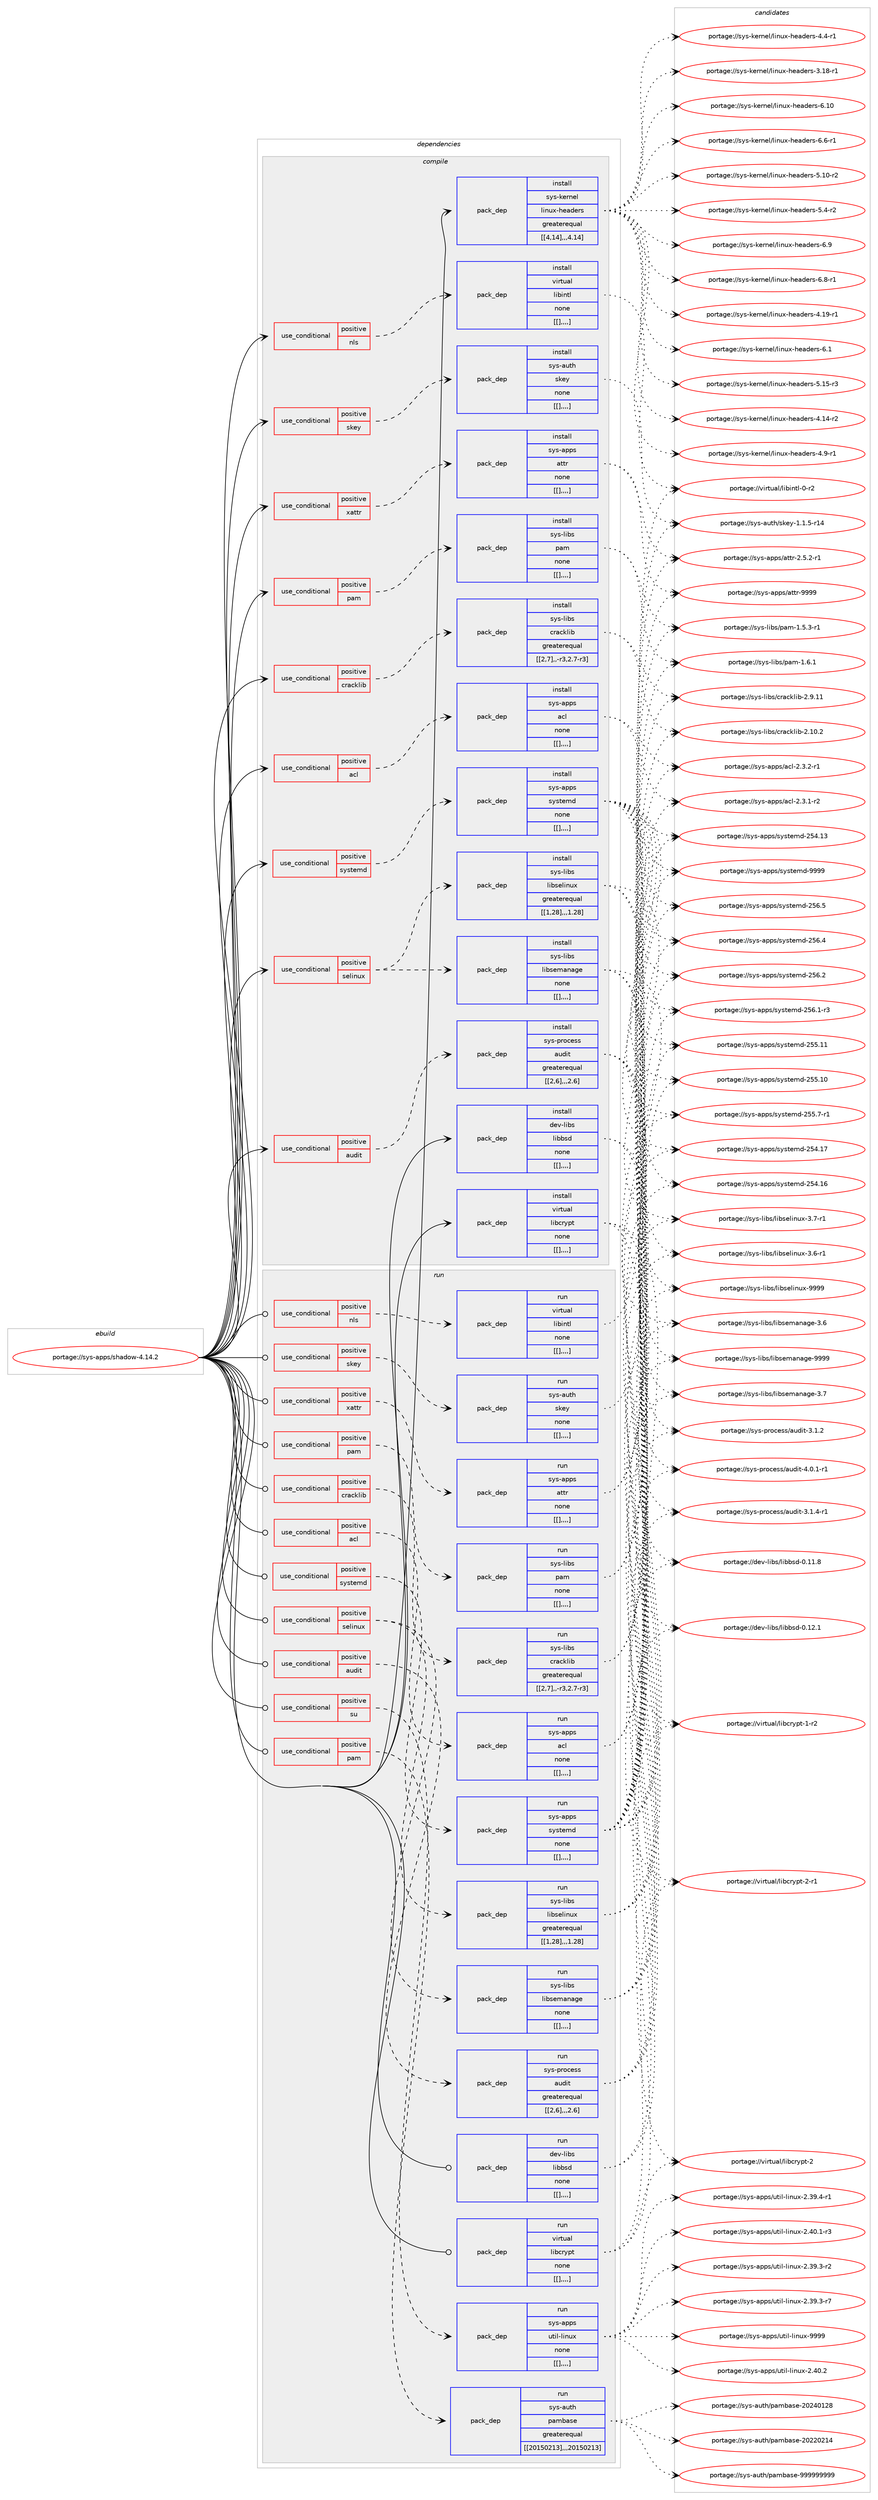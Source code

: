digraph prolog {

# *************
# Graph options
# *************

newrank=true;
concentrate=true;
compound=true;
graph [rankdir=LR,fontname=Helvetica,fontsize=10,ranksep=1.5];#, ranksep=2.5, nodesep=0.2];
edge  [arrowhead=vee];
node  [fontname=Helvetica,fontsize=10];

# **********
# The ebuild
# **********

subgraph cluster_leftcol {
color=gray;
label=<<i>ebuild</i>>;
id [label="portage://sys-apps/shadow-4.14.2", color=red, width=4, href="../sys-apps/shadow-4.14.2.svg"];
}

# ****************
# The dependencies
# ****************

subgraph cluster_midcol {
color=gray;
label=<<i>dependencies</i>>;
subgraph cluster_compile {
fillcolor="#eeeeee";
style=filled;
label=<<i>compile</i>>;
subgraph cond115936 {
dependency439377 [label=<<TABLE BORDER="0" CELLBORDER="1" CELLSPACING="0" CELLPADDING="4"><TR><TD ROWSPAN="3" CELLPADDING="10">use_conditional</TD></TR><TR><TD>positive</TD></TR><TR><TD>acl</TD></TR></TABLE>>, shape=none, color=red];
subgraph pack320384 {
dependency439378 [label=<<TABLE BORDER="0" CELLBORDER="1" CELLSPACING="0" CELLPADDING="4" WIDTH="220"><TR><TD ROWSPAN="6" CELLPADDING="30">pack_dep</TD></TR><TR><TD WIDTH="110">install</TD></TR><TR><TD>sys-apps</TD></TR><TR><TD>acl</TD></TR><TR><TD>none</TD></TR><TR><TD>[[],,,,]</TD></TR></TABLE>>, shape=none, color=blue];
}
dependency439377:e -> dependency439378:w [weight=20,style="dashed",arrowhead="vee"];
}
id:e -> dependency439377:w [weight=20,style="solid",arrowhead="vee"];
subgraph cond115937 {
dependency439379 [label=<<TABLE BORDER="0" CELLBORDER="1" CELLSPACING="0" CELLPADDING="4"><TR><TD ROWSPAN="3" CELLPADDING="10">use_conditional</TD></TR><TR><TD>positive</TD></TR><TR><TD>audit</TD></TR></TABLE>>, shape=none, color=red];
subgraph pack320385 {
dependency439380 [label=<<TABLE BORDER="0" CELLBORDER="1" CELLSPACING="0" CELLPADDING="4" WIDTH="220"><TR><TD ROWSPAN="6" CELLPADDING="30">pack_dep</TD></TR><TR><TD WIDTH="110">install</TD></TR><TR><TD>sys-process</TD></TR><TR><TD>audit</TD></TR><TR><TD>greaterequal</TD></TR><TR><TD>[[2,6],,,2.6]</TD></TR></TABLE>>, shape=none, color=blue];
}
dependency439379:e -> dependency439380:w [weight=20,style="dashed",arrowhead="vee"];
}
id:e -> dependency439379:w [weight=20,style="solid",arrowhead="vee"];
subgraph cond115938 {
dependency439381 [label=<<TABLE BORDER="0" CELLBORDER="1" CELLSPACING="0" CELLPADDING="4"><TR><TD ROWSPAN="3" CELLPADDING="10">use_conditional</TD></TR><TR><TD>positive</TD></TR><TR><TD>cracklib</TD></TR></TABLE>>, shape=none, color=red];
subgraph pack320386 {
dependency439382 [label=<<TABLE BORDER="0" CELLBORDER="1" CELLSPACING="0" CELLPADDING="4" WIDTH="220"><TR><TD ROWSPAN="6" CELLPADDING="30">pack_dep</TD></TR><TR><TD WIDTH="110">install</TD></TR><TR><TD>sys-libs</TD></TR><TR><TD>cracklib</TD></TR><TR><TD>greaterequal</TD></TR><TR><TD>[[2,7],,-r3,2.7-r3]</TD></TR></TABLE>>, shape=none, color=blue];
}
dependency439381:e -> dependency439382:w [weight=20,style="dashed",arrowhead="vee"];
}
id:e -> dependency439381:w [weight=20,style="solid",arrowhead="vee"];
subgraph cond115939 {
dependency439383 [label=<<TABLE BORDER="0" CELLBORDER="1" CELLSPACING="0" CELLPADDING="4"><TR><TD ROWSPAN="3" CELLPADDING="10">use_conditional</TD></TR><TR><TD>positive</TD></TR><TR><TD>nls</TD></TR></TABLE>>, shape=none, color=red];
subgraph pack320387 {
dependency439384 [label=<<TABLE BORDER="0" CELLBORDER="1" CELLSPACING="0" CELLPADDING="4" WIDTH="220"><TR><TD ROWSPAN="6" CELLPADDING="30">pack_dep</TD></TR><TR><TD WIDTH="110">install</TD></TR><TR><TD>virtual</TD></TR><TR><TD>libintl</TD></TR><TR><TD>none</TD></TR><TR><TD>[[],,,,]</TD></TR></TABLE>>, shape=none, color=blue];
}
dependency439383:e -> dependency439384:w [weight=20,style="dashed",arrowhead="vee"];
}
id:e -> dependency439383:w [weight=20,style="solid",arrowhead="vee"];
subgraph cond115940 {
dependency439385 [label=<<TABLE BORDER="0" CELLBORDER="1" CELLSPACING="0" CELLPADDING="4"><TR><TD ROWSPAN="3" CELLPADDING="10">use_conditional</TD></TR><TR><TD>positive</TD></TR><TR><TD>pam</TD></TR></TABLE>>, shape=none, color=red];
subgraph pack320388 {
dependency439386 [label=<<TABLE BORDER="0" CELLBORDER="1" CELLSPACING="0" CELLPADDING="4" WIDTH="220"><TR><TD ROWSPAN="6" CELLPADDING="30">pack_dep</TD></TR><TR><TD WIDTH="110">install</TD></TR><TR><TD>sys-libs</TD></TR><TR><TD>pam</TD></TR><TR><TD>none</TD></TR><TR><TD>[[],,,,]</TD></TR></TABLE>>, shape=none, color=blue];
}
dependency439385:e -> dependency439386:w [weight=20,style="dashed",arrowhead="vee"];
}
id:e -> dependency439385:w [weight=20,style="solid",arrowhead="vee"];
subgraph cond115941 {
dependency439387 [label=<<TABLE BORDER="0" CELLBORDER="1" CELLSPACING="0" CELLPADDING="4"><TR><TD ROWSPAN="3" CELLPADDING="10">use_conditional</TD></TR><TR><TD>positive</TD></TR><TR><TD>selinux</TD></TR></TABLE>>, shape=none, color=red];
subgraph pack320389 {
dependency439388 [label=<<TABLE BORDER="0" CELLBORDER="1" CELLSPACING="0" CELLPADDING="4" WIDTH="220"><TR><TD ROWSPAN="6" CELLPADDING="30">pack_dep</TD></TR><TR><TD WIDTH="110">install</TD></TR><TR><TD>sys-libs</TD></TR><TR><TD>libselinux</TD></TR><TR><TD>greaterequal</TD></TR><TR><TD>[[1,28],,,1.28]</TD></TR></TABLE>>, shape=none, color=blue];
}
dependency439387:e -> dependency439388:w [weight=20,style="dashed",arrowhead="vee"];
subgraph pack320390 {
dependency439389 [label=<<TABLE BORDER="0" CELLBORDER="1" CELLSPACING="0" CELLPADDING="4" WIDTH="220"><TR><TD ROWSPAN="6" CELLPADDING="30">pack_dep</TD></TR><TR><TD WIDTH="110">install</TD></TR><TR><TD>sys-libs</TD></TR><TR><TD>libsemanage</TD></TR><TR><TD>none</TD></TR><TR><TD>[[],,,,]</TD></TR></TABLE>>, shape=none, color=blue];
}
dependency439387:e -> dependency439389:w [weight=20,style="dashed",arrowhead="vee"];
}
id:e -> dependency439387:w [weight=20,style="solid",arrowhead="vee"];
subgraph cond115942 {
dependency439390 [label=<<TABLE BORDER="0" CELLBORDER="1" CELLSPACING="0" CELLPADDING="4"><TR><TD ROWSPAN="3" CELLPADDING="10">use_conditional</TD></TR><TR><TD>positive</TD></TR><TR><TD>skey</TD></TR></TABLE>>, shape=none, color=red];
subgraph pack320391 {
dependency439391 [label=<<TABLE BORDER="0" CELLBORDER="1" CELLSPACING="0" CELLPADDING="4" WIDTH="220"><TR><TD ROWSPAN="6" CELLPADDING="30">pack_dep</TD></TR><TR><TD WIDTH="110">install</TD></TR><TR><TD>sys-auth</TD></TR><TR><TD>skey</TD></TR><TR><TD>none</TD></TR><TR><TD>[[],,,,]</TD></TR></TABLE>>, shape=none, color=blue];
}
dependency439390:e -> dependency439391:w [weight=20,style="dashed",arrowhead="vee"];
}
id:e -> dependency439390:w [weight=20,style="solid",arrowhead="vee"];
subgraph cond115943 {
dependency439392 [label=<<TABLE BORDER="0" CELLBORDER="1" CELLSPACING="0" CELLPADDING="4"><TR><TD ROWSPAN="3" CELLPADDING="10">use_conditional</TD></TR><TR><TD>positive</TD></TR><TR><TD>systemd</TD></TR></TABLE>>, shape=none, color=red];
subgraph pack320392 {
dependency439393 [label=<<TABLE BORDER="0" CELLBORDER="1" CELLSPACING="0" CELLPADDING="4" WIDTH="220"><TR><TD ROWSPAN="6" CELLPADDING="30">pack_dep</TD></TR><TR><TD WIDTH="110">install</TD></TR><TR><TD>sys-apps</TD></TR><TR><TD>systemd</TD></TR><TR><TD>none</TD></TR><TR><TD>[[],,,,]</TD></TR></TABLE>>, shape=none, color=blue];
}
dependency439392:e -> dependency439393:w [weight=20,style="dashed",arrowhead="vee"];
}
id:e -> dependency439392:w [weight=20,style="solid",arrowhead="vee"];
subgraph cond115944 {
dependency439394 [label=<<TABLE BORDER="0" CELLBORDER="1" CELLSPACING="0" CELLPADDING="4"><TR><TD ROWSPAN="3" CELLPADDING="10">use_conditional</TD></TR><TR><TD>positive</TD></TR><TR><TD>xattr</TD></TR></TABLE>>, shape=none, color=red];
subgraph pack320393 {
dependency439395 [label=<<TABLE BORDER="0" CELLBORDER="1" CELLSPACING="0" CELLPADDING="4" WIDTH="220"><TR><TD ROWSPAN="6" CELLPADDING="30">pack_dep</TD></TR><TR><TD WIDTH="110">install</TD></TR><TR><TD>sys-apps</TD></TR><TR><TD>attr</TD></TR><TR><TD>none</TD></TR><TR><TD>[[],,,,]</TD></TR></TABLE>>, shape=none, color=blue];
}
dependency439394:e -> dependency439395:w [weight=20,style="dashed",arrowhead="vee"];
}
id:e -> dependency439394:w [weight=20,style="solid",arrowhead="vee"];
subgraph pack320394 {
dependency439396 [label=<<TABLE BORDER="0" CELLBORDER="1" CELLSPACING="0" CELLPADDING="4" WIDTH="220"><TR><TD ROWSPAN="6" CELLPADDING="30">pack_dep</TD></TR><TR><TD WIDTH="110">install</TD></TR><TR><TD>dev-libs</TD></TR><TR><TD>libbsd</TD></TR><TR><TD>none</TD></TR><TR><TD>[[],,,,]</TD></TR></TABLE>>, shape=none, color=blue];
}
id:e -> dependency439396:w [weight=20,style="solid",arrowhead="vee"];
subgraph pack320395 {
dependency439397 [label=<<TABLE BORDER="0" CELLBORDER="1" CELLSPACING="0" CELLPADDING="4" WIDTH="220"><TR><TD ROWSPAN="6" CELLPADDING="30">pack_dep</TD></TR><TR><TD WIDTH="110">install</TD></TR><TR><TD>sys-kernel</TD></TR><TR><TD>linux-headers</TD></TR><TR><TD>greaterequal</TD></TR><TR><TD>[[4,14],,,4.14]</TD></TR></TABLE>>, shape=none, color=blue];
}
id:e -> dependency439397:w [weight=20,style="solid",arrowhead="vee"];
subgraph pack320396 {
dependency439398 [label=<<TABLE BORDER="0" CELLBORDER="1" CELLSPACING="0" CELLPADDING="4" WIDTH="220"><TR><TD ROWSPAN="6" CELLPADDING="30">pack_dep</TD></TR><TR><TD WIDTH="110">install</TD></TR><TR><TD>virtual</TD></TR><TR><TD>libcrypt</TD></TR><TR><TD>none</TD></TR><TR><TD>[[],,,,]</TD></TR></TABLE>>, shape=none, color=blue];
}
id:e -> dependency439398:w [weight=20,style="solid",arrowhead="vee"];
}
subgraph cluster_compileandrun {
fillcolor="#eeeeee";
style=filled;
label=<<i>compile and run</i>>;
}
subgraph cluster_run {
fillcolor="#eeeeee";
style=filled;
label=<<i>run</i>>;
subgraph cond115945 {
dependency439399 [label=<<TABLE BORDER="0" CELLBORDER="1" CELLSPACING="0" CELLPADDING="4"><TR><TD ROWSPAN="3" CELLPADDING="10">use_conditional</TD></TR><TR><TD>positive</TD></TR><TR><TD>acl</TD></TR></TABLE>>, shape=none, color=red];
subgraph pack320397 {
dependency439400 [label=<<TABLE BORDER="0" CELLBORDER="1" CELLSPACING="0" CELLPADDING="4" WIDTH="220"><TR><TD ROWSPAN="6" CELLPADDING="30">pack_dep</TD></TR><TR><TD WIDTH="110">run</TD></TR><TR><TD>sys-apps</TD></TR><TR><TD>acl</TD></TR><TR><TD>none</TD></TR><TR><TD>[[],,,,]</TD></TR></TABLE>>, shape=none, color=blue];
}
dependency439399:e -> dependency439400:w [weight=20,style="dashed",arrowhead="vee"];
}
id:e -> dependency439399:w [weight=20,style="solid",arrowhead="odot"];
subgraph cond115946 {
dependency439401 [label=<<TABLE BORDER="0" CELLBORDER="1" CELLSPACING="0" CELLPADDING="4"><TR><TD ROWSPAN="3" CELLPADDING="10">use_conditional</TD></TR><TR><TD>positive</TD></TR><TR><TD>audit</TD></TR></TABLE>>, shape=none, color=red];
subgraph pack320398 {
dependency439402 [label=<<TABLE BORDER="0" CELLBORDER="1" CELLSPACING="0" CELLPADDING="4" WIDTH="220"><TR><TD ROWSPAN="6" CELLPADDING="30">pack_dep</TD></TR><TR><TD WIDTH="110">run</TD></TR><TR><TD>sys-process</TD></TR><TR><TD>audit</TD></TR><TR><TD>greaterequal</TD></TR><TR><TD>[[2,6],,,2.6]</TD></TR></TABLE>>, shape=none, color=blue];
}
dependency439401:e -> dependency439402:w [weight=20,style="dashed",arrowhead="vee"];
}
id:e -> dependency439401:w [weight=20,style="solid",arrowhead="odot"];
subgraph cond115947 {
dependency439403 [label=<<TABLE BORDER="0" CELLBORDER="1" CELLSPACING="0" CELLPADDING="4"><TR><TD ROWSPAN="3" CELLPADDING="10">use_conditional</TD></TR><TR><TD>positive</TD></TR><TR><TD>cracklib</TD></TR></TABLE>>, shape=none, color=red];
subgraph pack320399 {
dependency439404 [label=<<TABLE BORDER="0" CELLBORDER="1" CELLSPACING="0" CELLPADDING="4" WIDTH="220"><TR><TD ROWSPAN="6" CELLPADDING="30">pack_dep</TD></TR><TR><TD WIDTH="110">run</TD></TR><TR><TD>sys-libs</TD></TR><TR><TD>cracklib</TD></TR><TR><TD>greaterequal</TD></TR><TR><TD>[[2,7],,-r3,2.7-r3]</TD></TR></TABLE>>, shape=none, color=blue];
}
dependency439403:e -> dependency439404:w [weight=20,style="dashed",arrowhead="vee"];
}
id:e -> dependency439403:w [weight=20,style="solid",arrowhead="odot"];
subgraph cond115948 {
dependency439405 [label=<<TABLE BORDER="0" CELLBORDER="1" CELLSPACING="0" CELLPADDING="4"><TR><TD ROWSPAN="3" CELLPADDING="10">use_conditional</TD></TR><TR><TD>positive</TD></TR><TR><TD>nls</TD></TR></TABLE>>, shape=none, color=red];
subgraph pack320400 {
dependency439406 [label=<<TABLE BORDER="0" CELLBORDER="1" CELLSPACING="0" CELLPADDING="4" WIDTH="220"><TR><TD ROWSPAN="6" CELLPADDING="30">pack_dep</TD></TR><TR><TD WIDTH="110">run</TD></TR><TR><TD>virtual</TD></TR><TR><TD>libintl</TD></TR><TR><TD>none</TD></TR><TR><TD>[[],,,,]</TD></TR></TABLE>>, shape=none, color=blue];
}
dependency439405:e -> dependency439406:w [weight=20,style="dashed",arrowhead="vee"];
}
id:e -> dependency439405:w [weight=20,style="solid",arrowhead="odot"];
subgraph cond115949 {
dependency439407 [label=<<TABLE BORDER="0" CELLBORDER="1" CELLSPACING="0" CELLPADDING="4"><TR><TD ROWSPAN="3" CELLPADDING="10">use_conditional</TD></TR><TR><TD>positive</TD></TR><TR><TD>pam</TD></TR></TABLE>>, shape=none, color=red];
subgraph pack320401 {
dependency439408 [label=<<TABLE BORDER="0" CELLBORDER="1" CELLSPACING="0" CELLPADDING="4" WIDTH="220"><TR><TD ROWSPAN="6" CELLPADDING="30">pack_dep</TD></TR><TR><TD WIDTH="110">run</TD></TR><TR><TD>sys-auth</TD></TR><TR><TD>pambase</TD></TR><TR><TD>greaterequal</TD></TR><TR><TD>[[20150213],,,20150213]</TD></TR></TABLE>>, shape=none, color=blue];
}
dependency439407:e -> dependency439408:w [weight=20,style="dashed",arrowhead="vee"];
}
id:e -> dependency439407:w [weight=20,style="solid",arrowhead="odot"];
subgraph cond115950 {
dependency439409 [label=<<TABLE BORDER="0" CELLBORDER="1" CELLSPACING="0" CELLPADDING="4"><TR><TD ROWSPAN="3" CELLPADDING="10">use_conditional</TD></TR><TR><TD>positive</TD></TR><TR><TD>pam</TD></TR></TABLE>>, shape=none, color=red];
subgraph pack320402 {
dependency439410 [label=<<TABLE BORDER="0" CELLBORDER="1" CELLSPACING="0" CELLPADDING="4" WIDTH="220"><TR><TD ROWSPAN="6" CELLPADDING="30">pack_dep</TD></TR><TR><TD WIDTH="110">run</TD></TR><TR><TD>sys-libs</TD></TR><TR><TD>pam</TD></TR><TR><TD>none</TD></TR><TR><TD>[[],,,,]</TD></TR></TABLE>>, shape=none, color=blue];
}
dependency439409:e -> dependency439410:w [weight=20,style="dashed",arrowhead="vee"];
}
id:e -> dependency439409:w [weight=20,style="solid",arrowhead="odot"];
subgraph cond115951 {
dependency439411 [label=<<TABLE BORDER="0" CELLBORDER="1" CELLSPACING="0" CELLPADDING="4"><TR><TD ROWSPAN="3" CELLPADDING="10">use_conditional</TD></TR><TR><TD>positive</TD></TR><TR><TD>selinux</TD></TR></TABLE>>, shape=none, color=red];
subgraph pack320403 {
dependency439412 [label=<<TABLE BORDER="0" CELLBORDER="1" CELLSPACING="0" CELLPADDING="4" WIDTH="220"><TR><TD ROWSPAN="6" CELLPADDING="30">pack_dep</TD></TR><TR><TD WIDTH="110">run</TD></TR><TR><TD>sys-libs</TD></TR><TR><TD>libselinux</TD></TR><TR><TD>greaterequal</TD></TR><TR><TD>[[1,28],,,1.28]</TD></TR></TABLE>>, shape=none, color=blue];
}
dependency439411:e -> dependency439412:w [weight=20,style="dashed",arrowhead="vee"];
subgraph pack320404 {
dependency439413 [label=<<TABLE BORDER="0" CELLBORDER="1" CELLSPACING="0" CELLPADDING="4" WIDTH="220"><TR><TD ROWSPAN="6" CELLPADDING="30">pack_dep</TD></TR><TR><TD WIDTH="110">run</TD></TR><TR><TD>sys-libs</TD></TR><TR><TD>libsemanage</TD></TR><TR><TD>none</TD></TR><TR><TD>[[],,,,]</TD></TR></TABLE>>, shape=none, color=blue];
}
dependency439411:e -> dependency439413:w [weight=20,style="dashed",arrowhead="vee"];
}
id:e -> dependency439411:w [weight=20,style="solid",arrowhead="odot"];
subgraph cond115952 {
dependency439414 [label=<<TABLE BORDER="0" CELLBORDER="1" CELLSPACING="0" CELLPADDING="4"><TR><TD ROWSPAN="3" CELLPADDING="10">use_conditional</TD></TR><TR><TD>positive</TD></TR><TR><TD>skey</TD></TR></TABLE>>, shape=none, color=red];
subgraph pack320405 {
dependency439415 [label=<<TABLE BORDER="0" CELLBORDER="1" CELLSPACING="0" CELLPADDING="4" WIDTH="220"><TR><TD ROWSPAN="6" CELLPADDING="30">pack_dep</TD></TR><TR><TD WIDTH="110">run</TD></TR><TR><TD>sys-auth</TD></TR><TR><TD>skey</TD></TR><TR><TD>none</TD></TR><TR><TD>[[],,,,]</TD></TR></TABLE>>, shape=none, color=blue];
}
dependency439414:e -> dependency439415:w [weight=20,style="dashed",arrowhead="vee"];
}
id:e -> dependency439414:w [weight=20,style="solid",arrowhead="odot"];
subgraph cond115953 {
dependency439416 [label=<<TABLE BORDER="0" CELLBORDER="1" CELLSPACING="0" CELLPADDING="4"><TR><TD ROWSPAN="3" CELLPADDING="10">use_conditional</TD></TR><TR><TD>positive</TD></TR><TR><TD>su</TD></TR></TABLE>>, shape=none, color=red];
subgraph pack320406 {
dependency439417 [label=<<TABLE BORDER="0" CELLBORDER="1" CELLSPACING="0" CELLPADDING="4" WIDTH="220"><TR><TD ROWSPAN="6" CELLPADDING="30">pack_dep</TD></TR><TR><TD WIDTH="110">run</TD></TR><TR><TD>sys-apps</TD></TR><TR><TD>util-linux</TD></TR><TR><TD>none</TD></TR><TR><TD>[[],,,,]</TD></TR></TABLE>>, shape=none, color=blue];
}
dependency439416:e -> dependency439417:w [weight=20,style="dashed",arrowhead="vee"];
}
id:e -> dependency439416:w [weight=20,style="solid",arrowhead="odot"];
subgraph cond115954 {
dependency439418 [label=<<TABLE BORDER="0" CELLBORDER="1" CELLSPACING="0" CELLPADDING="4"><TR><TD ROWSPAN="3" CELLPADDING="10">use_conditional</TD></TR><TR><TD>positive</TD></TR><TR><TD>systemd</TD></TR></TABLE>>, shape=none, color=red];
subgraph pack320407 {
dependency439419 [label=<<TABLE BORDER="0" CELLBORDER="1" CELLSPACING="0" CELLPADDING="4" WIDTH="220"><TR><TD ROWSPAN="6" CELLPADDING="30">pack_dep</TD></TR><TR><TD WIDTH="110">run</TD></TR><TR><TD>sys-apps</TD></TR><TR><TD>systemd</TD></TR><TR><TD>none</TD></TR><TR><TD>[[],,,,]</TD></TR></TABLE>>, shape=none, color=blue];
}
dependency439418:e -> dependency439419:w [weight=20,style="dashed",arrowhead="vee"];
}
id:e -> dependency439418:w [weight=20,style="solid",arrowhead="odot"];
subgraph cond115955 {
dependency439420 [label=<<TABLE BORDER="0" CELLBORDER="1" CELLSPACING="0" CELLPADDING="4"><TR><TD ROWSPAN="3" CELLPADDING="10">use_conditional</TD></TR><TR><TD>positive</TD></TR><TR><TD>xattr</TD></TR></TABLE>>, shape=none, color=red];
subgraph pack320408 {
dependency439421 [label=<<TABLE BORDER="0" CELLBORDER="1" CELLSPACING="0" CELLPADDING="4" WIDTH="220"><TR><TD ROWSPAN="6" CELLPADDING="30">pack_dep</TD></TR><TR><TD WIDTH="110">run</TD></TR><TR><TD>sys-apps</TD></TR><TR><TD>attr</TD></TR><TR><TD>none</TD></TR><TR><TD>[[],,,,]</TD></TR></TABLE>>, shape=none, color=blue];
}
dependency439420:e -> dependency439421:w [weight=20,style="dashed",arrowhead="vee"];
}
id:e -> dependency439420:w [weight=20,style="solid",arrowhead="odot"];
subgraph pack320409 {
dependency439422 [label=<<TABLE BORDER="0" CELLBORDER="1" CELLSPACING="0" CELLPADDING="4" WIDTH="220"><TR><TD ROWSPAN="6" CELLPADDING="30">pack_dep</TD></TR><TR><TD WIDTH="110">run</TD></TR><TR><TD>dev-libs</TD></TR><TR><TD>libbsd</TD></TR><TR><TD>none</TD></TR><TR><TD>[[],,,,]</TD></TR></TABLE>>, shape=none, color=blue];
}
id:e -> dependency439422:w [weight=20,style="solid",arrowhead="odot"];
subgraph pack320410 {
dependency439423 [label=<<TABLE BORDER="0" CELLBORDER="1" CELLSPACING="0" CELLPADDING="4" WIDTH="220"><TR><TD ROWSPAN="6" CELLPADDING="30">pack_dep</TD></TR><TR><TD WIDTH="110">run</TD></TR><TR><TD>virtual</TD></TR><TR><TD>libcrypt</TD></TR><TR><TD>none</TD></TR><TR><TD>[[],,,,]</TD></TR></TABLE>>, shape=none, color=blue];
}
id:e -> dependency439423:w [weight=20,style="solid",arrowhead="odot"];
}
}

# **************
# The candidates
# **************

subgraph cluster_choices {
rank=same;
color=gray;
label=<<i>candidates</i>>;

subgraph choice320384 {
color=black;
nodesep=1;
choice11512111545971121121154797991084550465146504511449 [label="portage://sys-apps/acl-2.3.2-r1", color=red, width=4,href="../sys-apps/acl-2.3.2-r1.svg"];
choice11512111545971121121154797991084550465146494511450 [label="portage://sys-apps/acl-2.3.1-r2", color=red, width=4,href="../sys-apps/acl-2.3.1-r2.svg"];
dependency439378:e -> choice11512111545971121121154797991084550465146504511449:w [style=dotted,weight="100"];
dependency439378:e -> choice11512111545971121121154797991084550465146494511450:w [style=dotted,weight="100"];
}
subgraph choice320385 {
color=black;
nodesep=1;
choice115121115451121141119910111511547971171001051164552464846494511449 [label="portage://sys-process/audit-4.0.1-r1", color=red, width=4,href="../sys-process/audit-4.0.1-r1.svg"];
choice115121115451121141119910111511547971171001051164551464946524511449 [label="portage://sys-process/audit-3.1.4-r1", color=red, width=4,href="../sys-process/audit-3.1.4-r1.svg"];
choice11512111545112114111991011151154797117100105116455146494650 [label="portage://sys-process/audit-3.1.2", color=red, width=4,href="../sys-process/audit-3.1.2.svg"];
dependency439380:e -> choice115121115451121141119910111511547971171001051164552464846494511449:w [style=dotted,weight="100"];
dependency439380:e -> choice115121115451121141119910111511547971171001051164551464946524511449:w [style=dotted,weight="100"];
dependency439380:e -> choice11512111545112114111991011151154797117100105116455146494650:w [style=dotted,weight="100"];
}
subgraph choice320386 {
color=black;
nodesep=1;
choice1151211154510810598115479911497991071081059845504649484650 [label="portage://sys-libs/cracklib-2.10.2", color=red, width=4,href="../sys-libs/cracklib-2.10.2.svg"];
choice1151211154510810598115479911497991071081059845504657464949 [label="portage://sys-libs/cracklib-2.9.11", color=red, width=4,href="../sys-libs/cracklib-2.9.11.svg"];
dependency439382:e -> choice1151211154510810598115479911497991071081059845504649484650:w [style=dotted,weight="100"];
dependency439382:e -> choice1151211154510810598115479911497991071081059845504657464949:w [style=dotted,weight="100"];
}
subgraph choice320387 {
color=black;
nodesep=1;
choice11810511411611797108471081059810511011610845484511450 [label="portage://virtual/libintl-0-r2", color=red, width=4,href="../virtual/libintl-0-r2.svg"];
dependency439384:e -> choice11810511411611797108471081059810511011610845484511450:w [style=dotted,weight="100"];
}
subgraph choice320388 {
color=black;
nodesep=1;
choice11512111545108105981154711297109454946544649 [label="portage://sys-libs/pam-1.6.1", color=red, width=4,href="../sys-libs/pam-1.6.1.svg"];
choice115121115451081059811547112971094549465346514511449 [label="portage://sys-libs/pam-1.5.3-r1", color=red, width=4,href="../sys-libs/pam-1.5.3-r1.svg"];
dependency439386:e -> choice11512111545108105981154711297109454946544649:w [style=dotted,weight="100"];
dependency439386:e -> choice115121115451081059811547112971094549465346514511449:w [style=dotted,weight="100"];
}
subgraph choice320389 {
color=black;
nodesep=1;
choice115121115451081059811547108105981151011081051101171204557575757 [label="portage://sys-libs/libselinux-9999", color=red, width=4,href="../sys-libs/libselinux-9999.svg"];
choice11512111545108105981154710810598115101108105110117120455146554511449 [label="portage://sys-libs/libselinux-3.7-r1", color=red, width=4,href="../sys-libs/libselinux-3.7-r1.svg"];
choice11512111545108105981154710810598115101108105110117120455146544511449 [label="portage://sys-libs/libselinux-3.6-r1", color=red, width=4,href="../sys-libs/libselinux-3.6-r1.svg"];
dependency439388:e -> choice115121115451081059811547108105981151011081051101171204557575757:w [style=dotted,weight="100"];
dependency439388:e -> choice11512111545108105981154710810598115101108105110117120455146554511449:w [style=dotted,weight="100"];
dependency439388:e -> choice11512111545108105981154710810598115101108105110117120455146544511449:w [style=dotted,weight="100"];
}
subgraph choice320390 {
color=black;
nodesep=1;
choice1151211154510810598115471081059811510110997110971031014557575757 [label="portage://sys-libs/libsemanage-9999", color=red, width=4,href="../sys-libs/libsemanage-9999.svg"];
choice11512111545108105981154710810598115101109971109710310145514655 [label="portage://sys-libs/libsemanage-3.7", color=red, width=4,href="../sys-libs/libsemanage-3.7.svg"];
choice11512111545108105981154710810598115101109971109710310145514654 [label="portage://sys-libs/libsemanage-3.6", color=red, width=4,href="../sys-libs/libsemanage-3.6.svg"];
dependency439389:e -> choice1151211154510810598115471081059811510110997110971031014557575757:w [style=dotted,weight="100"];
dependency439389:e -> choice11512111545108105981154710810598115101109971109710310145514655:w [style=dotted,weight="100"];
dependency439389:e -> choice11512111545108105981154710810598115101109971109710310145514654:w [style=dotted,weight="100"];
}
subgraph choice320391 {
color=black;
nodesep=1;
choice115121115459711711610447115107101121454946494653451144952 [label="portage://sys-auth/skey-1.1.5-r14", color=red, width=4,href="../sys-auth/skey-1.1.5-r14.svg"];
dependency439391:e -> choice115121115459711711610447115107101121454946494653451144952:w [style=dotted,weight="100"];
}
subgraph choice320392 {
color=black;
nodesep=1;
choice1151211154597112112115471151211151161011091004557575757 [label="portage://sys-apps/systemd-9999", color=red, width=4,href="../sys-apps/systemd-9999.svg"];
choice115121115459711211211547115121115116101109100455053544653 [label="portage://sys-apps/systemd-256.5", color=red, width=4,href="../sys-apps/systemd-256.5.svg"];
choice115121115459711211211547115121115116101109100455053544652 [label="portage://sys-apps/systemd-256.4", color=red, width=4,href="../sys-apps/systemd-256.4.svg"];
choice115121115459711211211547115121115116101109100455053544650 [label="portage://sys-apps/systemd-256.2", color=red, width=4,href="../sys-apps/systemd-256.2.svg"];
choice1151211154597112112115471151211151161011091004550535446494511451 [label="portage://sys-apps/systemd-256.1-r3", color=red, width=4,href="../sys-apps/systemd-256.1-r3.svg"];
choice11512111545971121121154711512111511610110910045505353464949 [label="portage://sys-apps/systemd-255.11", color=red, width=4,href="../sys-apps/systemd-255.11.svg"];
choice11512111545971121121154711512111511610110910045505353464948 [label="portage://sys-apps/systemd-255.10", color=red, width=4,href="../sys-apps/systemd-255.10.svg"];
choice1151211154597112112115471151211151161011091004550535346554511449 [label="portage://sys-apps/systemd-255.7-r1", color=red, width=4,href="../sys-apps/systemd-255.7-r1.svg"];
choice11512111545971121121154711512111511610110910045505352464955 [label="portage://sys-apps/systemd-254.17", color=red, width=4,href="../sys-apps/systemd-254.17.svg"];
choice11512111545971121121154711512111511610110910045505352464954 [label="portage://sys-apps/systemd-254.16", color=red, width=4,href="../sys-apps/systemd-254.16.svg"];
choice11512111545971121121154711512111511610110910045505352464951 [label="portage://sys-apps/systemd-254.13", color=red, width=4,href="../sys-apps/systemd-254.13.svg"];
dependency439393:e -> choice1151211154597112112115471151211151161011091004557575757:w [style=dotted,weight="100"];
dependency439393:e -> choice115121115459711211211547115121115116101109100455053544653:w [style=dotted,weight="100"];
dependency439393:e -> choice115121115459711211211547115121115116101109100455053544652:w [style=dotted,weight="100"];
dependency439393:e -> choice115121115459711211211547115121115116101109100455053544650:w [style=dotted,weight="100"];
dependency439393:e -> choice1151211154597112112115471151211151161011091004550535446494511451:w [style=dotted,weight="100"];
dependency439393:e -> choice11512111545971121121154711512111511610110910045505353464949:w [style=dotted,weight="100"];
dependency439393:e -> choice11512111545971121121154711512111511610110910045505353464948:w [style=dotted,weight="100"];
dependency439393:e -> choice1151211154597112112115471151211151161011091004550535346554511449:w [style=dotted,weight="100"];
dependency439393:e -> choice11512111545971121121154711512111511610110910045505352464955:w [style=dotted,weight="100"];
dependency439393:e -> choice11512111545971121121154711512111511610110910045505352464954:w [style=dotted,weight="100"];
dependency439393:e -> choice11512111545971121121154711512111511610110910045505352464951:w [style=dotted,weight="100"];
}
subgraph choice320393 {
color=black;
nodesep=1;
choice115121115459711211211547971161161144557575757 [label="portage://sys-apps/attr-9999", color=red, width=4,href="../sys-apps/attr-9999.svg"];
choice115121115459711211211547971161161144550465346504511449 [label="portage://sys-apps/attr-2.5.2-r1", color=red, width=4,href="../sys-apps/attr-2.5.2-r1.svg"];
dependency439395:e -> choice115121115459711211211547971161161144557575757:w [style=dotted,weight="100"];
dependency439395:e -> choice115121115459711211211547971161161144550465346504511449:w [style=dotted,weight="100"];
}
subgraph choice320394 {
color=black;
nodesep=1;
choice100101118451081059811547108105989811510045484649504649 [label="portage://dev-libs/libbsd-0.12.1", color=red, width=4,href="../dev-libs/libbsd-0.12.1.svg"];
choice100101118451081059811547108105989811510045484649494656 [label="portage://dev-libs/libbsd-0.11.8", color=red, width=4,href="../dev-libs/libbsd-0.11.8.svg"];
dependency439396:e -> choice100101118451081059811547108105989811510045484649504649:w [style=dotted,weight="100"];
dependency439396:e -> choice100101118451081059811547108105989811510045484649494656:w [style=dotted,weight="100"];
}
subgraph choice320395 {
color=black;
nodesep=1;
choice115121115451071011141101011084710810511011712045104101971001011141154554464948 [label="portage://sys-kernel/linux-headers-6.10", color=red, width=4,href="../sys-kernel/linux-headers-6.10.svg"];
choice1151211154510710111411010110847108105110117120451041019710010111411545544657 [label="portage://sys-kernel/linux-headers-6.9", color=red, width=4,href="../sys-kernel/linux-headers-6.9.svg"];
choice11512111545107101114110101108471081051101171204510410197100101114115455446564511449 [label="portage://sys-kernel/linux-headers-6.8-r1", color=red, width=4,href="../sys-kernel/linux-headers-6.8-r1.svg"];
choice11512111545107101114110101108471081051101171204510410197100101114115455446544511449 [label="portage://sys-kernel/linux-headers-6.6-r1", color=red, width=4,href="../sys-kernel/linux-headers-6.6-r1.svg"];
choice1151211154510710111411010110847108105110117120451041019710010111411545544649 [label="portage://sys-kernel/linux-headers-6.1", color=red, width=4,href="../sys-kernel/linux-headers-6.1.svg"];
choice1151211154510710111411010110847108105110117120451041019710010111411545534649534511451 [label="portage://sys-kernel/linux-headers-5.15-r3", color=red, width=4,href="../sys-kernel/linux-headers-5.15-r3.svg"];
choice1151211154510710111411010110847108105110117120451041019710010111411545534649484511450 [label="portage://sys-kernel/linux-headers-5.10-r2", color=red, width=4,href="../sys-kernel/linux-headers-5.10-r2.svg"];
choice11512111545107101114110101108471081051101171204510410197100101114115455346524511450 [label="portage://sys-kernel/linux-headers-5.4-r2", color=red, width=4,href="../sys-kernel/linux-headers-5.4-r2.svg"];
choice1151211154510710111411010110847108105110117120451041019710010111411545524649574511449 [label="portage://sys-kernel/linux-headers-4.19-r1", color=red, width=4,href="../sys-kernel/linux-headers-4.19-r1.svg"];
choice1151211154510710111411010110847108105110117120451041019710010111411545524649524511450 [label="portage://sys-kernel/linux-headers-4.14-r2", color=red, width=4,href="../sys-kernel/linux-headers-4.14-r2.svg"];
choice11512111545107101114110101108471081051101171204510410197100101114115455246574511449 [label="portage://sys-kernel/linux-headers-4.9-r1", color=red, width=4,href="../sys-kernel/linux-headers-4.9-r1.svg"];
choice11512111545107101114110101108471081051101171204510410197100101114115455246524511449 [label="portage://sys-kernel/linux-headers-4.4-r1", color=red, width=4,href="../sys-kernel/linux-headers-4.4-r1.svg"];
choice1151211154510710111411010110847108105110117120451041019710010111411545514649564511449 [label="portage://sys-kernel/linux-headers-3.18-r1", color=red, width=4,href="../sys-kernel/linux-headers-3.18-r1.svg"];
dependency439397:e -> choice115121115451071011141101011084710810511011712045104101971001011141154554464948:w [style=dotted,weight="100"];
dependency439397:e -> choice1151211154510710111411010110847108105110117120451041019710010111411545544657:w [style=dotted,weight="100"];
dependency439397:e -> choice11512111545107101114110101108471081051101171204510410197100101114115455446564511449:w [style=dotted,weight="100"];
dependency439397:e -> choice11512111545107101114110101108471081051101171204510410197100101114115455446544511449:w [style=dotted,weight="100"];
dependency439397:e -> choice1151211154510710111411010110847108105110117120451041019710010111411545544649:w [style=dotted,weight="100"];
dependency439397:e -> choice1151211154510710111411010110847108105110117120451041019710010111411545534649534511451:w [style=dotted,weight="100"];
dependency439397:e -> choice1151211154510710111411010110847108105110117120451041019710010111411545534649484511450:w [style=dotted,weight="100"];
dependency439397:e -> choice11512111545107101114110101108471081051101171204510410197100101114115455346524511450:w [style=dotted,weight="100"];
dependency439397:e -> choice1151211154510710111411010110847108105110117120451041019710010111411545524649574511449:w [style=dotted,weight="100"];
dependency439397:e -> choice1151211154510710111411010110847108105110117120451041019710010111411545524649524511450:w [style=dotted,weight="100"];
dependency439397:e -> choice11512111545107101114110101108471081051101171204510410197100101114115455246574511449:w [style=dotted,weight="100"];
dependency439397:e -> choice11512111545107101114110101108471081051101171204510410197100101114115455246524511449:w [style=dotted,weight="100"];
dependency439397:e -> choice1151211154510710111411010110847108105110117120451041019710010111411545514649564511449:w [style=dotted,weight="100"];
}
subgraph choice320396 {
color=black;
nodesep=1;
choice1181051141161179710847108105989911412111211645504511449 [label="portage://virtual/libcrypt-2-r1", color=red, width=4,href="../virtual/libcrypt-2-r1.svg"];
choice118105114116117971084710810598991141211121164550 [label="portage://virtual/libcrypt-2", color=red, width=4,href="../virtual/libcrypt-2.svg"];
choice1181051141161179710847108105989911412111211645494511450 [label="portage://virtual/libcrypt-1-r2", color=red, width=4,href="../virtual/libcrypt-1-r2.svg"];
dependency439398:e -> choice1181051141161179710847108105989911412111211645504511449:w [style=dotted,weight="100"];
dependency439398:e -> choice118105114116117971084710810598991141211121164550:w [style=dotted,weight="100"];
dependency439398:e -> choice1181051141161179710847108105989911412111211645494511450:w [style=dotted,weight="100"];
}
subgraph choice320397 {
color=black;
nodesep=1;
choice11512111545971121121154797991084550465146504511449 [label="portage://sys-apps/acl-2.3.2-r1", color=red, width=4,href="../sys-apps/acl-2.3.2-r1.svg"];
choice11512111545971121121154797991084550465146494511450 [label="portage://sys-apps/acl-2.3.1-r2", color=red, width=4,href="../sys-apps/acl-2.3.1-r2.svg"];
dependency439400:e -> choice11512111545971121121154797991084550465146504511449:w [style=dotted,weight="100"];
dependency439400:e -> choice11512111545971121121154797991084550465146494511450:w [style=dotted,weight="100"];
}
subgraph choice320398 {
color=black;
nodesep=1;
choice115121115451121141119910111511547971171001051164552464846494511449 [label="portage://sys-process/audit-4.0.1-r1", color=red, width=4,href="../sys-process/audit-4.0.1-r1.svg"];
choice115121115451121141119910111511547971171001051164551464946524511449 [label="portage://sys-process/audit-3.1.4-r1", color=red, width=4,href="../sys-process/audit-3.1.4-r1.svg"];
choice11512111545112114111991011151154797117100105116455146494650 [label="portage://sys-process/audit-3.1.2", color=red, width=4,href="../sys-process/audit-3.1.2.svg"];
dependency439402:e -> choice115121115451121141119910111511547971171001051164552464846494511449:w [style=dotted,weight="100"];
dependency439402:e -> choice115121115451121141119910111511547971171001051164551464946524511449:w [style=dotted,weight="100"];
dependency439402:e -> choice11512111545112114111991011151154797117100105116455146494650:w [style=dotted,weight="100"];
}
subgraph choice320399 {
color=black;
nodesep=1;
choice1151211154510810598115479911497991071081059845504649484650 [label="portage://sys-libs/cracklib-2.10.2", color=red, width=4,href="../sys-libs/cracklib-2.10.2.svg"];
choice1151211154510810598115479911497991071081059845504657464949 [label="portage://sys-libs/cracklib-2.9.11", color=red, width=4,href="../sys-libs/cracklib-2.9.11.svg"];
dependency439404:e -> choice1151211154510810598115479911497991071081059845504649484650:w [style=dotted,weight="100"];
dependency439404:e -> choice1151211154510810598115479911497991071081059845504657464949:w [style=dotted,weight="100"];
}
subgraph choice320400 {
color=black;
nodesep=1;
choice11810511411611797108471081059810511011610845484511450 [label="portage://virtual/libintl-0-r2", color=red, width=4,href="../virtual/libintl-0-r2.svg"];
dependency439406:e -> choice11810511411611797108471081059810511011610845484511450:w [style=dotted,weight="100"];
}
subgraph choice320401 {
color=black;
nodesep=1;
choice11512111545971171161044711297109989711510145575757575757575757 [label="portage://sys-auth/pambase-999999999", color=red, width=4,href="../sys-auth/pambase-999999999.svg"];
choice115121115459711711610447112971099897115101455048505248495056 [label="portage://sys-auth/pambase-20240128", color=red, width=4,href="../sys-auth/pambase-20240128.svg"];
choice115121115459711711610447112971099897115101455048505048504952 [label="portage://sys-auth/pambase-20220214", color=red, width=4,href="../sys-auth/pambase-20220214.svg"];
dependency439408:e -> choice11512111545971171161044711297109989711510145575757575757575757:w [style=dotted,weight="100"];
dependency439408:e -> choice115121115459711711610447112971099897115101455048505248495056:w [style=dotted,weight="100"];
dependency439408:e -> choice115121115459711711610447112971099897115101455048505048504952:w [style=dotted,weight="100"];
}
subgraph choice320402 {
color=black;
nodesep=1;
choice11512111545108105981154711297109454946544649 [label="portage://sys-libs/pam-1.6.1", color=red, width=4,href="../sys-libs/pam-1.6.1.svg"];
choice115121115451081059811547112971094549465346514511449 [label="portage://sys-libs/pam-1.5.3-r1", color=red, width=4,href="../sys-libs/pam-1.5.3-r1.svg"];
dependency439410:e -> choice11512111545108105981154711297109454946544649:w [style=dotted,weight="100"];
dependency439410:e -> choice115121115451081059811547112971094549465346514511449:w [style=dotted,weight="100"];
}
subgraph choice320403 {
color=black;
nodesep=1;
choice115121115451081059811547108105981151011081051101171204557575757 [label="portage://sys-libs/libselinux-9999", color=red, width=4,href="../sys-libs/libselinux-9999.svg"];
choice11512111545108105981154710810598115101108105110117120455146554511449 [label="portage://sys-libs/libselinux-3.7-r1", color=red, width=4,href="../sys-libs/libselinux-3.7-r1.svg"];
choice11512111545108105981154710810598115101108105110117120455146544511449 [label="portage://sys-libs/libselinux-3.6-r1", color=red, width=4,href="../sys-libs/libselinux-3.6-r1.svg"];
dependency439412:e -> choice115121115451081059811547108105981151011081051101171204557575757:w [style=dotted,weight="100"];
dependency439412:e -> choice11512111545108105981154710810598115101108105110117120455146554511449:w [style=dotted,weight="100"];
dependency439412:e -> choice11512111545108105981154710810598115101108105110117120455146544511449:w [style=dotted,weight="100"];
}
subgraph choice320404 {
color=black;
nodesep=1;
choice1151211154510810598115471081059811510110997110971031014557575757 [label="portage://sys-libs/libsemanage-9999", color=red, width=4,href="../sys-libs/libsemanage-9999.svg"];
choice11512111545108105981154710810598115101109971109710310145514655 [label="portage://sys-libs/libsemanage-3.7", color=red, width=4,href="../sys-libs/libsemanage-3.7.svg"];
choice11512111545108105981154710810598115101109971109710310145514654 [label="portage://sys-libs/libsemanage-3.6", color=red, width=4,href="../sys-libs/libsemanage-3.6.svg"];
dependency439413:e -> choice1151211154510810598115471081059811510110997110971031014557575757:w [style=dotted,weight="100"];
dependency439413:e -> choice11512111545108105981154710810598115101109971109710310145514655:w [style=dotted,weight="100"];
dependency439413:e -> choice11512111545108105981154710810598115101109971109710310145514654:w [style=dotted,weight="100"];
}
subgraph choice320405 {
color=black;
nodesep=1;
choice115121115459711711610447115107101121454946494653451144952 [label="portage://sys-auth/skey-1.1.5-r14", color=red, width=4,href="../sys-auth/skey-1.1.5-r14.svg"];
dependency439415:e -> choice115121115459711711610447115107101121454946494653451144952:w [style=dotted,weight="100"];
}
subgraph choice320406 {
color=black;
nodesep=1;
choice115121115459711211211547117116105108451081051101171204557575757 [label="portage://sys-apps/util-linux-9999", color=red, width=4,href="../sys-apps/util-linux-9999.svg"];
choice1151211154597112112115471171161051084510810511011712045504652484650 [label="portage://sys-apps/util-linux-2.40.2", color=red, width=4,href="../sys-apps/util-linux-2.40.2.svg"];
choice11512111545971121121154711711610510845108105110117120455046524846494511451 [label="portage://sys-apps/util-linux-2.40.1-r3", color=red, width=4,href="../sys-apps/util-linux-2.40.1-r3.svg"];
choice11512111545971121121154711711610510845108105110117120455046515746524511449 [label="portage://sys-apps/util-linux-2.39.4-r1", color=red, width=4,href="../sys-apps/util-linux-2.39.4-r1.svg"];
choice11512111545971121121154711711610510845108105110117120455046515746514511455 [label="portage://sys-apps/util-linux-2.39.3-r7", color=red, width=4,href="../sys-apps/util-linux-2.39.3-r7.svg"];
choice11512111545971121121154711711610510845108105110117120455046515746514511450 [label="portage://sys-apps/util-linux-2.39.3-r2", color=red, width=4,href="../sys-apps/util-linux-2.39.3-r2.svg"];
dependency439417:e -> choice115121115459711211211547117116105108451081051101171204557575757:w [style=dotted,weight="100"];
dependency439417:e -> choice1151211154597112112115471171161051084510810511011712045504652484650:w [style=dotted,weight="100"];
dependency439417:e -> choice11512111545971121121154711711610510845108105110117120455046524846494511451:w [style=dotted,weight="100"];
dependency439417:e -> choice11512111545971121121154711711610510845108105110117120455046515746524511449:w [style=dotted,weight="100"];
dependency439417:e -> choice11512111545971121121154711711610510845108105110117120455046515746514511455:w [style=dotted,weight="100"];
dependency439417:e -> choice11512111545971121121154711711610510845108105110117120455046515746514511450:w [style=dotted,weight="100"];
}
subgraph choice320407 {
color=black;
nodesep=1;
choice1151211154597112112115471151211151161011091004557575757 [label="portage://sys-apps/systemd-9999", color=red, width=4,href="../sys-apps/systemd-9999.svg"];
choice115121115459711211211547115121115116101109100455053544653 [label="portage://sys-apps/systemd-256.5", color=red, width=4,href="../sys-apps/systemd-256.5.svg"];
choice115121115459711211211547115121115116101109100455053544652 [label="portage://sys-apps/systemd-256.4", color=red, width=4,href="../sys-apps/systemd-256.4.svg"];
choice115121115459711211211547115121115116101109100455053544650 [label="portage://sys-apps/systemd-256.2", color=red, width=4,href="../sys-apps/systemd-256.2.svg"];
choice1151211154597112112115471151211151161011091004550535446494511451 [label="portage://sys-apps/systemd-256.1-r3", color=red, width=4,href="../sys-apps/systemd-256.1-r3.svg"];
choice11512111545971121121154711512111511610110910045505353464949 [label="portage://sys-apps/systemd-255.11", color=red, width=4,href="../sys-apps/systemd-255.11.svg"];
choice11512111545971121121154711512111511610110910045505353464948 [label="portage://sys-apps/systemd-255.10", color=red, width=4,href="../sys-apps/systemd-255.10.svg"];
choice1151211154597112112115471151211151161011091004550535346554511449 [label="portage://sys-apps/systemd-255.7-r1", color=red, width=4,href="../sys-apps/systemd-255.7-r1.svg"];
choice11512111545971121121154711512111511610110910045505352464955 [label="portage://sys-apps/systemd-254.17", color=red, width=4,href="../sys-apps/systemd-254.17.svg"];
choice11512111545971121121154711512111511610110910045505352464954 [label="portage://sys-apps/systemd-254.16", color=red, width=4,href="../sys-apps/systemd-254.16.svg"];
choice11512111545971121121154711512111511610110910045505352464951 [label="portage://sys-apps/systemd-254.13", color=red, width=4,href="../sys-apps/systemd-254.13.svg"];
dependency439419:e -> choice1151211154597112112115471151211151161011091004557575757:w [style=dotted,weight="100"];
dependency439419:e -> choice115121115459711211211547115121115116101109100455053544653:w [style=dotted,weight="100"];
dependency439419:e -> choice115121115459711211211547115121115116101109100455053544652:w [style=dotted,weight="100"];
dependency439419:e -> choice115121115459711211211547115121115116101109100455053544650:w [style=dotted,weight="100"];
dependency439419:e -> choice1151211154597112112115471151211151161011091004550535446494511451:w [style=dotted,weight="100"];
dependency439419:e -> choice11512111545971121121154711512111511610110910045505353464949:w [style=dotted,weight="100"];
dependency439419:e -> choice11512111545971121121154711512111511610110910045505353464948:w [style=dotted,weight="100"];
dependency439419:e -> choice1151211154597112112115471151211151161011091004550535346554511449:w [style=dotted,weight="100"];
dependency439419:e -> choice11512111545971121121154711512111511610110910045505352464955:w [style=dotted,weight="100"];
dependency439419:e -> choice11512111545971121121154711512111511610110910045505352464954:w [style=dotted,weight="100"];
dependency439419:e -> choice11512111545971121121154711512111511610110910045505352464951:w [style=dotted,weight="100"];
}
subgraph choice320408 {
color=black;
nodesep=1;
choice115121115459711211211547971161161144557575757 [label="portage://sys-apps/attr-9999", color=red, width=4,href="../sys-apps/attr-9999.svg"];
choice115121115459711211211547971161161144550465346504511449 [label="portage://sys-apps/attr-2.5.2-r1", color=red, width=4,href="../sys-apps/attr-2.5.2-r1.svg"];
dependency439421:e -> choice115121115459711211211547971161161144557575757:w [style=dotted,weight="100"];
dependency439421:e -> choice115121115459711211211547971161161144550465346504511449:w [style=dotted,weight="100"];
}
subgraph choice320409 {
color=black;
nodesep=1;
choice100101118451081059811547108105989811510045484649504649 [label="portage://dev-libs/libbsd-0.12.1", color=red, width=4,href="../dev-libs/libbsd-0.12.1.svg"];
choice100101118451081059811547108105989811510045484649494656 [label="portage://dev-libs/libbsd-0.11.8", color=red, width=4,href="../dev-libs/libbsd-0.11.8.svg"];
dependency439422:e -> choice100101118451081059811547108105989811510045484649504649:w [style=dotted,weight="100"];
dependency439422:e -> choice100101118451081059811547108105989811510045484649494656:w [style=dotted,weight="100"];
}
subgraph choice320410 {
color=black;
nodesep=1;
choice1181051141161179710847108105989911412111211645504511449 [label="portage://virtual/libcrypt-2-r1", color=red, width=4,href="../virtual/libcrypt-2-r1.svg"];
choice118105114116117971084710810598991141211121164550 [label="portage://virtual/libcrypt-2", color=red, width=4,href="../virtual/libcrypt-2.svg"];
choice1181051141161179710847108105989911412111211645494511450 [label="portage://virtual/libcrypt-1-r2", color=red, width=4,href="../virtual/libcrypt-1-r2.svg"];
dependency439423:e -> choice1181051141161179710847108105989911412111211645504511449:w [style=dotted,weight="100"];
dependency439423:e -> choice118105114116117971084710810598991141211121164550:w [style=dotted,weight="100"];
dependency439423:e -> choice1181051141161179710847108105989911412111211645494511450:w [style=dotted,weight="100"];
}
}

}
